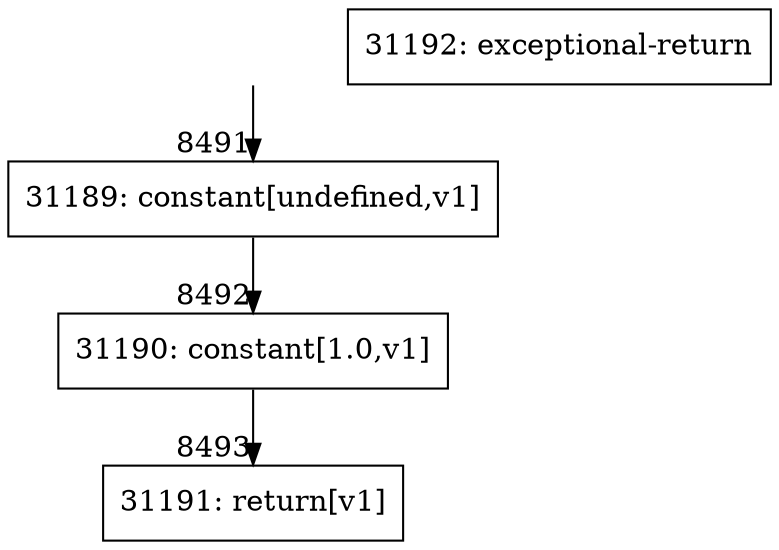 digraph {
rankdir="TD"
BB_entry567[shape=none,label=""];
BB_entry567 -> BB8491 [tailport=s, headport=n, headlabel="    8491"]
BB8491 [shape=record label="{31189: constant[undefined,v1]}" ] 
BB8491 -> BB8492 [tailport=s, headport=n, headlabel="      8492"]
BB8492 [shape=record label="{31190: constant[1.0,v1]}" ] 
BB8492 -> BB8493 [tailport=s, headport=n, headlabel="      8493"]
BB8493 [shape=record label="{31191: return[v1]}" ] 
BB8494 [shape=record label="{31192: exceptional-return}" ] 
//#$~ 6094
}
